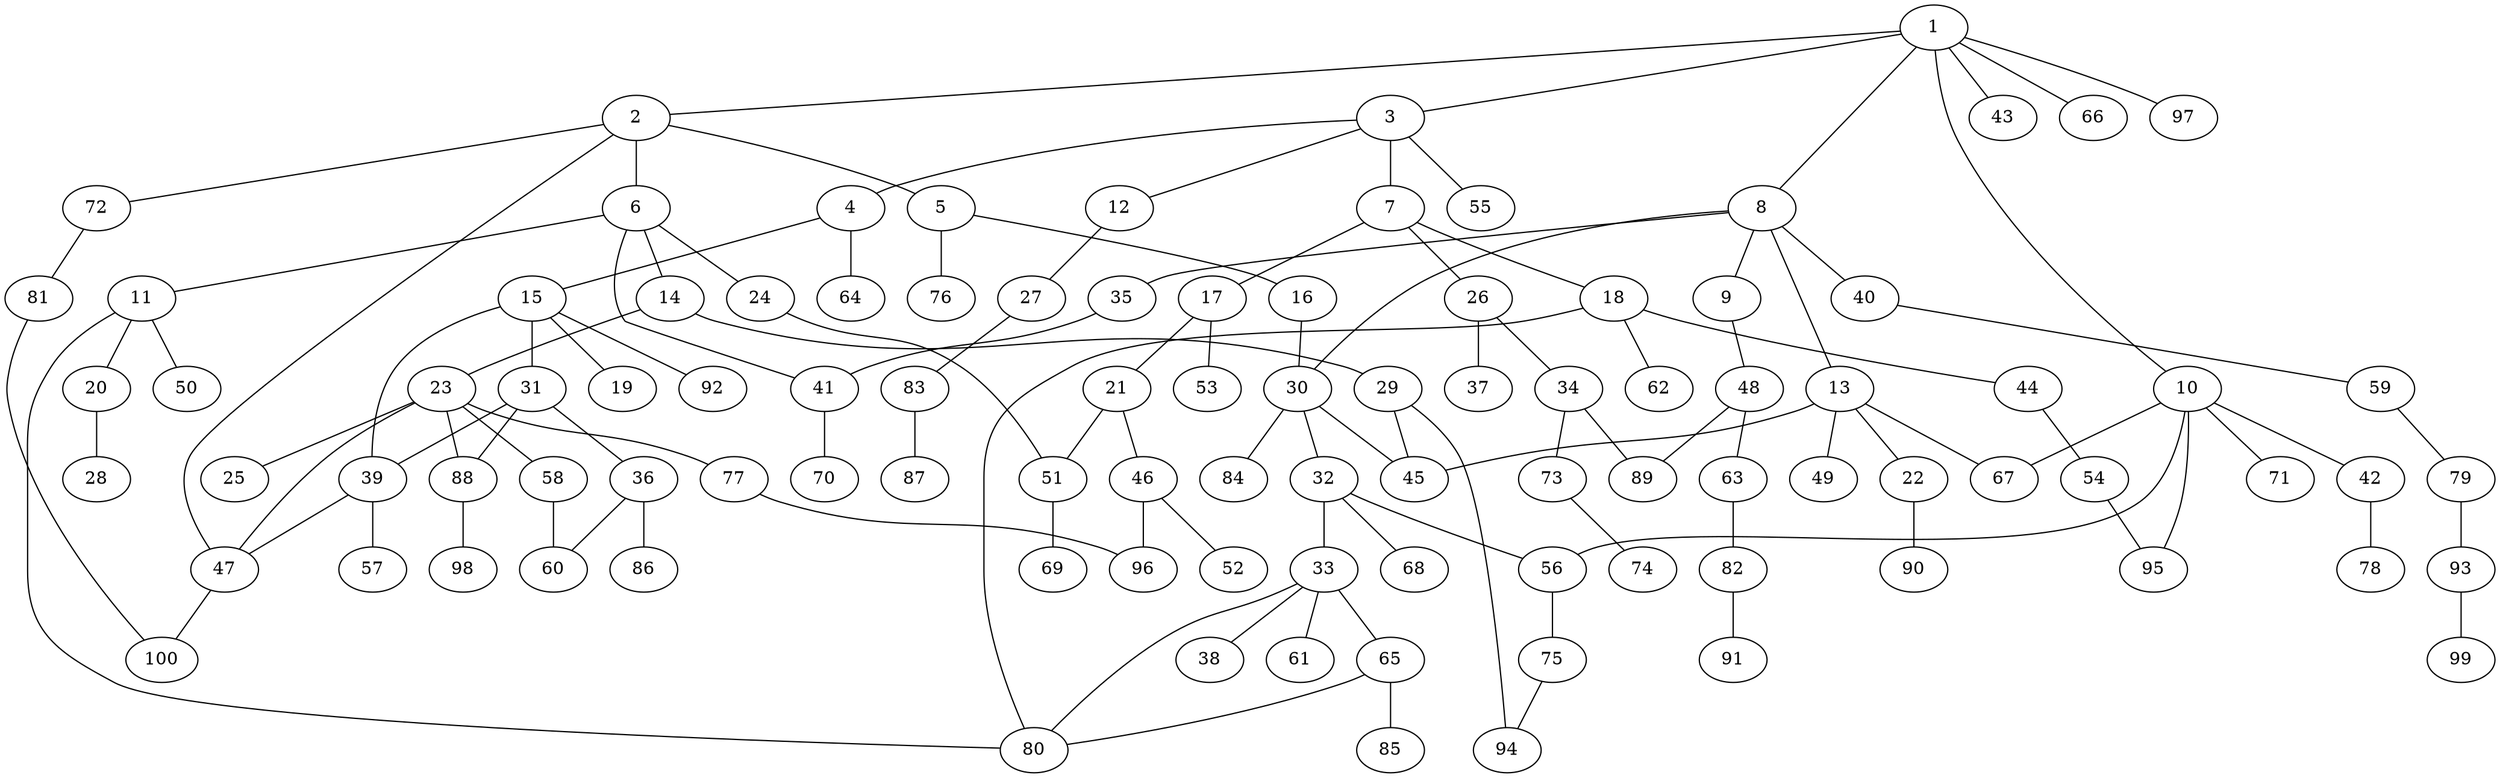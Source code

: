 graph graphname {1--2
1--3
1--8
1--10
1--43
1--66
1--97
2--5
2--6
2--47
2--72
3--4
3--7
3--12
3--55
4--15
4--64
5--16
5--76
6--11
6--14
6--24
6--41
7--17
7--18
7--26
8--9
8--13
8--30
8--35
8--40
9--48
10--42
10--56
10--67
10--71
10--95
11--20
11--50
11--80
12--27
13--22
13--45
13--49
13--67
14--23
14--29
15--19
15--31
15--39
15--92
16--30
17--21
17--53
18--44
18--62
18--80
20--28
21--46
21--51
22--90
23--25
23--47
23--58
23--77
23--88
24--51
26--34
26--37
27--83
29--45
29--94
30--32
30--45
30--84
31--36
31--39
31--88
32--33
32--56
32--68
33--38
33--61
33--65
33--80
34--73
34--89
35--41
36--60
36--86
39--47
39--57
40--59
41--70
42--78
44--54
46--52
46--96
47--100
48--63
48--89
51--69
54--95
56--75
58--60
59--79
63--82
65--80
65--85
72--81
73--74
75--94
77--96
79--93
81--100
82--91
83--87
88--98
93--99
}